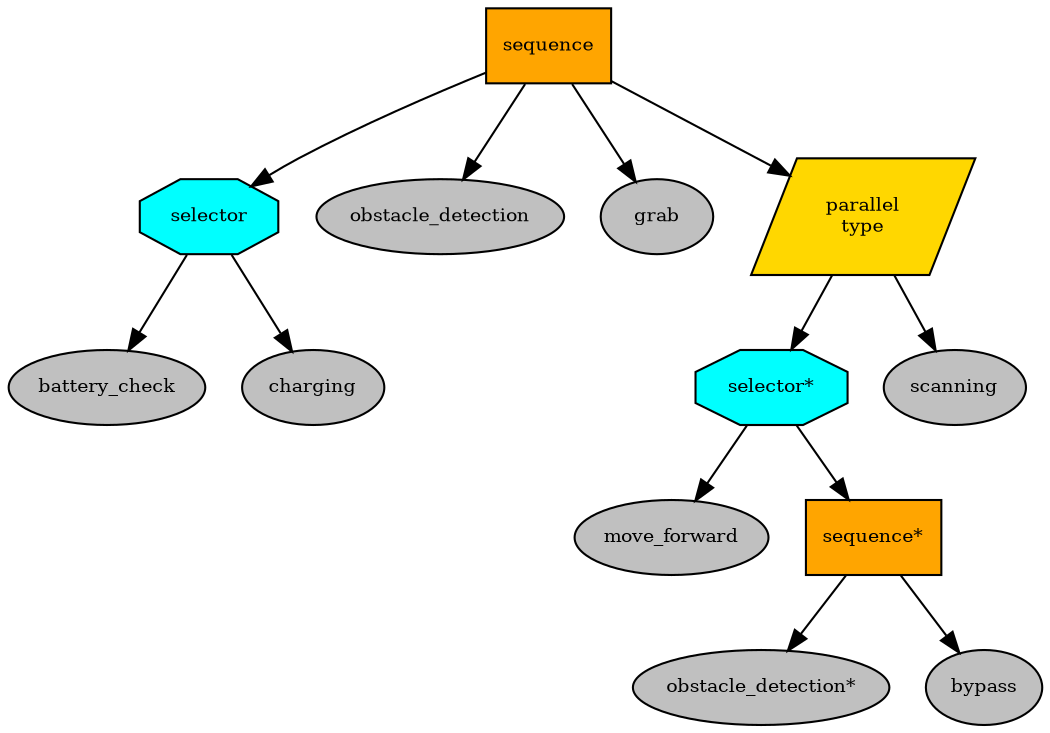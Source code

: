 digraph pastafarianism {
ordering=out;
graph [fontname="times-roman"];
node [fontname="times-roman"];
edge [fontname="times-roman"];
sequence [fillcolor=orange, fontcolor=black, fontsize=9, label=sequence, shape=box, style=filled];
selector [fillcolor=cyan, fontcolor=black, fontsize=9, label=selector, shape=octagon, style=filled];
sequence -> selector;
battery_check [fillcolor=gray, fontcolor=black, fontsize=9, label=battery_check, shape=ellipse, style=filled];
selector -> battery_check;
charging [fillcolor=gray, fontcolor=black, fontsize=9, label=charging, shape=ellipse, style=filled];
selector -> charging;
obstacle_detection [fillcolor=gray, fontcolor=black, fontsize=9, label=obstacle_detection, shape=ellipse, style=filled];
sequence -> obstacle_detection;
grab [fillcolor=gray, fontcolor=black, fontsize=9, label=grab, shape=ellipse, style=filled];
sequence -> grab;
parallel [fillcolor=gold, fontcolor=black, fontsize=9, label="parallel\ntype", shape=parallelogram, style=filled];
sequence -> parallel;
"selector*" [fillcolor=cyan, fontcolor=black, fontsize=9, label="selector*", shape=octagon, style=filled];
parallel -> "selector*";
move_forward [fillcolor=gray, fontcolor=black, fontsize=9, label=move_forward, shape=ellipse, style=filled];
"selector*" -> move_forward;
"sequence*" [fillcolor=orange, fontcolor=black, fontsize=9, label="sequence*", shape=box, style=filled];
"selector*" -> "sequence*";
"obstacle_detection*" [fillcolor=gray, fontcolor=black, fontsize=9, label="obstacle_detection*", shape=ellipse, style=filled];
"sequence*" -> "obstacle_detection*";
bypass [fillcolor=gray, fontcolor=black, fontsize=9, label=bypass, shape=ellipse, style=filled];
"sequence*" -> bypass;
scanning [fillcolor=gray, fontcolor=black, fontsize=9, label=scanning, shape=ellipse, style=filled];
parallel -> scanning;
}
